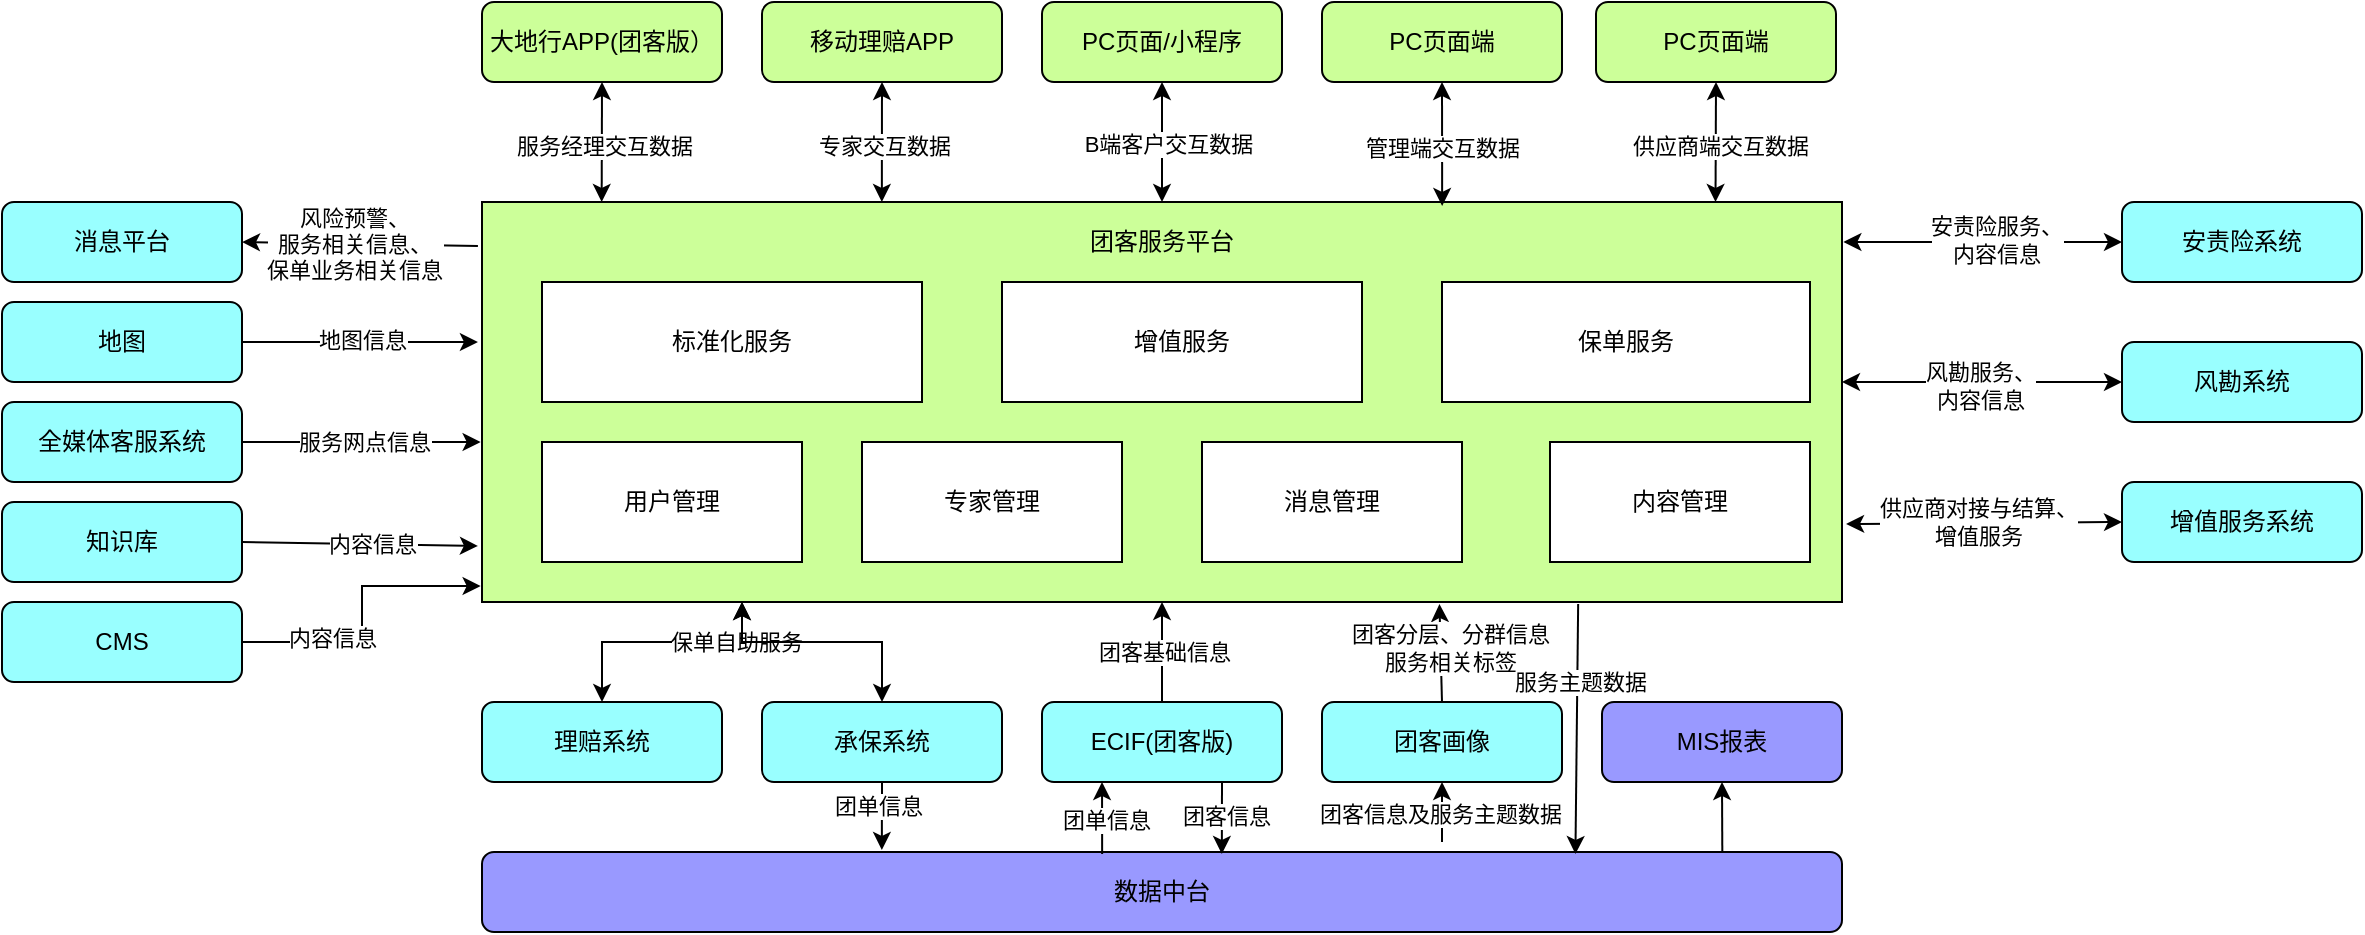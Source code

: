 <mxfile version="22.0.4" type="github">
  <diagram name="第 1 页" id="ocIofcMUBV1rS0fsKxsh">
    <mxGraphModel dx="1966" dy="545" grid="1" gridSize="10" guides="1" tooltips="1" connect="1" arrows="1" fold="1" page="1" pageScale="1" pageWidth="827" pageHeight="1169" math="0" shadow="0">
      <root>
        <mxCell id="0" />
        <mxCell id="1" parent="0" />
        <mxCell id="wwJD5AUUlx02HmQ3X0tN-1" value="" style="rounded=0;whiteSpace=wrap;html=1;fillColor=#CCFF99;" parent="1" vertex="1">
          <mxGeometry x="-120" y="240" width="680" height="200" as="geometry" />
        </mxCell>
        <mxCell id="wwJD5AUUlx02HmQ3X0tN-3" value="移动理赔APP" style="rounded=1;whiteSpace=wrap;html=1;fillColor=#CCFF99;" parent="1" vertex="1">
          <mxGeometry x="20" y="140" width="120" height="40" as="geometry" />
        </mxCell>
        <mxCell id="wwJD5AUUlx02HmQ3X0tN-4" value="PC页面/小程序" style="rounded=1;whiteSpace=wrap;html=1;fillColor=#CCFF99;" parent="1" vertex="1">
          <mxGeometry x="160" y="140" width="120" height="40" as="geometry" />
        </mxCell>
        <mxCell id="wwJD5AUUlx02HmQ3X0tN-5" value="PC页面端" style="rounded=1;whiteSpace=wrap;html=1;fillColor=#CCFF99;" parent="1" vertex="1">
          <mxGeometry x="300" y="140" width="120" height="40" as="geometry" />
        </mxCell>
        <mxCell id="wwJD5AUUlx02HmQ3X0tN-6" value="PC页面端" style="rounded=1;whiteSpace=wrap;html=1;fillColor=#CCFF99;" parent="1" vertex="1">
          <mxGeometry x="437" y="140" width="120" height="40" as="geometry" />
        </mxCell>
        <mxCell id="wwJD5AUUlx02HmQ3X0tN-7" value="" style="endArrow=classic;startArrow=classic;html=1;rounded=0;entryX=0.5;entryY=1;entryDx=0;entryDy=0;exitX=0.088;exitY=0;exitDx=0;exitDy=0;exitPerimeter=0;" parent="1" source="wwJD5AUUlx02HmQ3X0tN-1" target="wwJD5AUUlx02HmQ3X0tN-2" edge="1">
          <mxGeometry width="50" height="50" relative="1" as="geometry">
            <mxPoint x="-80" y="210" as="sourcePoint" />
            <mxPoint x="-30" y="160" as="targetPoint" />
          </mxGeometry>
        </mxCell>
        <mxCell id="wwJD5AUUlx02HmQ3X0tN-8" value="服务经理交互数据" style="edgeLabel;html=1;align=center;verticalAlign=middle;resizable=0;points=[];" parent="wwJD5AUUlx02HmQ3X0tN-7" vertex="1" connectable="0">
          <mxGeometry x="-0.06" y="-1" relative="1" as="geometry">
            <mxPoint as="offset" />
          </mxGeometry>
        </mxCell>
        <mxCell id="wwJD5AUUlx02HmQ3X0tN-9" value="" style="endArrow=classic;startArrow=classic;html=1;rounded=0;entryX=0.5;entryY=1;entryDx=0;entryDy=0;exitX=0.294;exitY=0;exitDx=0;exitDy=0;exitPerimeter=0;" parent="1" source="wwJD5AUUlx02HmQ3X0tN-1" target="wwJD5AUUlx02HmQ3X0tN-3" edge="1">
          <mxGeometry width="50" height="50" relative="1" as="geometry">
            <mxPoint x="50" y="220" as="sourcePoint" />
            <mxPoint x="100" y="170" as="targetPoint" />
          </mxGeometry>
        </mxCell>
        <mxCell id="wwJD5AUUlx02HmQ3X0tN-10" value="专家交互数据" style="edgeLabel;html=1;align=center;verticalAlign=middle;resizable=0;points=[];" parent="wwJD5AUUlx02HmQ3X0tN-9" vertex="1" connectable="0">
          <mxGeometry x="-0.06" y="-1" relative="1" as="geometry">
            <mxPoint as="offset" />
          </mxGeometry>
        </mxCell>
        <mxCell id="wwJD5AUUlx02HmQ3X0tN-11" value="" style="endArrow=classic;startArrow=classic;html=1;rounded=0;exitX=0.5;exitY=0;exitDx=0;exitDy=0;entryX=0.5;entryY=1;entryDx=0;entryDy=0;" parent="1" source="wwJD5AUUlx02HmQ3X0tN-1" target="wwJD5AUUlx02HmQ3X0tN-4" edge="1">
          <mxGeometry width="50" height="50" relative="1" as="geometry">
            <mxPoint x="170" y="190" as="sourcePoint" />
            <mxPoint x="220" y="190" as="targetPoint" />
          </mxGeometry>
        </mxCell>
        <mxCell id="wwJD5AUUlx02HmQ3X0tN-12" value="B端客户交互数据" style="edgeLabel;html=1;align=center;verticalAlign=middle;resizable=0;points=[];" parent="wwJD5AUUlx02HmQ3X0tN-11" vertex="1" connectable="0">
          <mxGeometry x="-0.04" y="-3" relative="1" as="geometry">
            <mxPoint as="offset" />
          </mxGeometry>
        </mxCell>
        <mxCell id="wwJD5AUUlx02HmQ3X0tN-13" value="" style="endArrow=classic;startArrow=classic;html=1;rounded=0;entryX=0.5;entryY=1;entryDx=0;entryDy=0;exitX=0.706;exitY=0.01;exitDx=0;exitDy=0;exitPerimeter=0;" parent="1" source="wwJD5AUUlx02HmQ3X0tN-1" target="wwJD5AUUlx02HmQ3X0tN-5" edge="1">
          <mxGeometry width="50" height="50" relative="1" as="geometry">
            <mxPoint x="320" y="230" as="sourcePoint" />
            <mxPoint x="370" y="180" as="targetPoint" />
          </mxGeometry>
        </mxCell>
        <mxCell id="wwJD5AUUlx02HmQ3X0tN-14" value="管理端交互数据" style="edgeLabel;html=1;align=center;verticalAlign=middle;resizable=0;points=[];" parent="wwJD5AUUlx02HmQ3X0tN-13" vertex="1" connectable="0">
          <mxGeometry x="-0.059" relative="1" as="geometry">
            <mxPoint as="offset" />
          </mxGeometry>
        </mxCell>
        <mxCell id="wwJD5AUUlx02HmQ3X0tN-15" value="" style="endArrow=classic;startArrow=classic;html=1;rounded=0;entryX=0.5;entryY=1;entryDx=0;entryDy=0;exitX=0.907;exitY=0;exitDx=0;exitDy=0;exitPerimeter=0;" parent="1" source="wwJD5AUUlx02HmQ3X0tN-1" target="wwJD5AUUlx02HmQ3X0tN-6" edge="1">
          <mxGeometry width="50" height="50" relative="1" as="geometry">
            <mxPoint x="460" y="200" as="sourcePoint" />
            <mxPoint x="510" y="150" as="targetPoint" />
          </mxGeometry>
        </mxCell>
        <mxCell id="wwJD5AUUlx02HmQ3X0tN-16" value="供应商端交互数据" style="edgeLabel;html=1;align=center;verticalAlign=middle;resizable=0;points=[];" parent="wwJD5AUUlx02HmQ3X0tN-15" vertex="1" connectable="0">
          <mxGeometry x="-0.06" y="-2" relative="1" as="geometry">
            <mxPoint as="offset" />
          </mxGeometry>
        </mxCell>
        <mxCell id="wwJD5AUUlx02HmQ3X0tN-18" value="消息平台" style="rounded=1;whiteSpace=wrap;html=1;fillColor=#99FFFF;" parent="1" vertex="1">
          <mxGeometry x="-360" y="240" width="120" height="40" as="geometry" />
        </mxCell>
        <mxCell id="wwJD5AUUlx02HmQ3X0tN-19" value="地图" style="rounded=1;whiteSpace=wrap;html=1;fillColor=#99FFFF;" parent="1" vertex="1">
          <mxGeometry x="-360" y="290" width="120" height="40" as="geometry" />
        </mxCell>
        <mxCell id="wwJD5AUUlx02HmQ3X0tN-20" value="知识库" style="rounded=1;whiteSpace=wrap;html=1;fillColor=#99FFFF;" parent="1" vertex="1">
          <mxGeometry x="-360" y="390" width="120" height="40" as="geometry" />
        </mxCell>
        <mxCell id="wwJD5AUUlx02HmQ3X0tN-21" value="安责险系统" style="rounded=1;whiteSpace=wrap;html=1;fillColor=#99FFFF;" parent="1" vertex="1">
          <mxGeometry x="700" y="240" width="120" height="40" as="geometry" />
        </mxCell>
        <mxCell id="wwJD5AUUlx02HmQ3X0tN-22" value="风勘系统" style="rounded=1;whiteSpace=wrap;html=1;fillColor=#99FFFF;" parent="1" vertex="1">
          <mxGeometry x="700" y="310" width="120" height="40" as="geometry" />
        </mxCell>
        <mxCell id="wwJD5AUUlx02HmQ3X0tN-23" value="增值服务系统" style="rounded=1;whiteSpace=wrap;html=1;fillColor=#99FFFF;" parent="1" vertex="1">
          <mxGeometry x="700" y="380" width="120" height="40" as="geometry" />
        </mxCell>
        <mxCell id="wwJD5AUUlx02HmQ3X0tN-24" value="" style="endArrow=classic;html=1;rounded=0;exitX=-0.003;exitY=0.11;exitDx=0;exitDy=0;exitPerimeter=0;entryX=1;entryY=0.5;entryDx=0;entryDy=0;" parent="1" source="wwJD5AUUlx02HmQ3X0tN-1" target="wwJD5AUUlx02HmQ3X0tN-18" edge="1">
          <mxGeometry width="50" height="50" relative="1" as="geometry">
            <mxPoint x="-220" y="210" as="sourcePoint" />
            <mxPoint x="-170" y="160" as="targetPoint" />
          </mxGeometry>
        </mxCell>
        <mxCell id="wwJD5AUUlx02HmQ3X0tN-25" value="风险预警、&lt;br&gt;服务相关信息、&lt;br&gt;保单业务相关信息" style="edgeLabel;html=1;align=center;verticalAlign=middle;resizable=0;points=[];" parent="wwJD5AUUlx02HmQ3X0tN-24" vertex="1" connectable="0">
          <mxGeometry x="0.058" relative="1" as="geometry">
            <mxPoint as="offset" />
          </mxGeometry>
        </mxCell>
        <mxCell id="wwJD5AUUlx02HmQ3X0tN-26" value="" style="endArrow=classic;html=1;rounded=0;exitX=1;exitY=0.5;exitDx=0;exitDy=0;entryX=-0.003;entryY=0.35;entryDx=0;entryDy=0;entryPerimeter=0;" parent="1" source="wwJD5AUUlx02HmQ3X0tN-19" target="wwJD5AUUlx02HmQ3X0tN-1" edge="1">
          <mxGeometry width="50" height="50" relative="1" as="geometry">
            <mxPoint x="-170" y="380" as="sourcePoint" />
            <mxPoint x="-120" y="330" as="targetPoint" />
          </mxGeometry>
        </mxCell>
        <mxCell id="wwJD5AUUlx02HmQ3X0tN-27" value="地图信息" style="edgeLabel;html=1;align=center;verticalAlign=middle;resizable=0;points=[];" parent="wwJD5AUUlx02HmQ3X0tN-26" vertex="1" connectable="0">
          <mxGeometry x="0.171" y="1" relative="1" as="geometry">
            <mxPoint x="-9" as="offset" />
          </mxGeometry>
        </mxCell>
        <mxCell id="wwJD5AUUlx02HmQ3X0tN-28" value="" style="endArrow=classic;html=1;rounded=0;exitX=1;exitY=0.5;exitDx=0;exitDy=0;entryX=-0.003;entryY=0.86;entryDx=0;entryDy=0;entryPerimeter=0;" parent="1" source="wwJD5AUUlx02HmQ3X0tN-20" target="wwJD5AUUlx02HmQ3X0tN-1" edge="1">
          <mxGeometry width="50" height="50" relative="1" as="geometry">
            <mxPoint x="-220" y="510" as="sourcePoint" />
            <mxPoint x="-140" y="460" as="targetPoint" />
          </mxGeometry>
        </mxCell>
        <mxCell id="wwJD5AUUlx02HmQ3X0tN-29" value="内容信息" style="edgeLabel;html=1;align=center;verticalAlign=middle;resizable=0;points=[];" parent="wwJD5AUUlx02HmQ3X0tN-28" vertex="1" connectable="0">
          <mxGeometry x="0.096" relative="1" as="geometry">
            <mxPoint as="offset" />
          </mxGeometry>
        </mxCell>
        <mxCell id="wwJD5AUUlx02HmQ3X0tN-30" value="" style="endArrow=classic;startArrow=classic;html=1;rounded=0;exitX=1.001;exitY=0.1;exitDx=0;exitDy=0;exitPerimeter=0;entryX=0;entryY=0.5;entryDx=0;entryDy=0;" parent="1" source="wwJD5AUUlx02HmQ3X0tN-1" target="wwJD5AUUlx02HmQ3X0tN-21" edge="1">
          <mxGeometry width="50" height="50" relative="1" as="geometry">
            <mxPoint x="590" y="360" as="sourcePoint" />
            <mxPoint x="640" y="310" as="targetPoint" />
          </mxGeometry>
        </mxCell>
        <mxCell id="wwJD5AUUlx02HmQ3X0tN-31" value="安责险服务、&lt;br&gt;内容信息" style="edgeLabel;html=1;align=center;verticalAlign=middle;resizable=0;points=[];" parent="wwJD5AUUlx02HmQ3X0tN-30" vertex="1" connectable="0">
          <mxGeometry x="0.094" y="1" relative="1" as="geometry">
            <mxPoint as="offset" />
          </mxGeometry>
        </mxCell>
        <mxCell id="wwJD5AUUlx02HmQ3X0tN-32" value="" style="endArrow=classic;startArrow=classic;html=1;rounded=0;entryX=0;entryY=0.5;entryDx=0;entryDy=0;" parent="1" target="wwJD5AUUlx02HmQ3X0tN-22" edge="1">
          <mxGeometry width="50" height="50" relative="1" as="geometry">
            <mxPoint x="560" y="330" as="sourcePoint" />
            <mxPoint x="620" y="530" as="targetPoint" />
          </mxGeometry>
        </mxCell>
        <mxCell id="wwJD5AUUlx02HmQ3X0tN-33" value="风勘服务、&lt;br&gt;内容信息" style="edgeLabel;html=1;align=center;verticalAlign=middle;resizable=0;points=[];" parent="wwJD5AUUlx02HmQ3X0tN-32" vertex="1" connectable="0">
          <mxGeometry x="-0.014" y="-2" relative="1" as="geometry">
            <mxPoint as="offset" />
          </mxGeometry>
        </mxCell>
        <mxCell id="wwJD5AUUlx02HmQ3X0tN-35" value="" style="endArrow=classic;startArrow=classic;html=1;rounded=0;exitX=1.003;exitY=0.805;exitDx=0;exitDy=0;exitPerimeter=0;entryX=0;entryY=0.5;entryDx=0;entryDy=0;" parent="1" source="wwJD5AUUlx02HmQ3X0tN-1" target="wwJD5AUUlx02HmQ3X0tN-23" edge="1">
          <mxGeometry width="50" height="50" relative="1" as="geometry">
            <mxPoint x="650" y="540" as="sourcePoint" />
            <mxPoint x="700" y="490" as="targetPoint" />
          </mxGeometry>
        </mxCell>
        <mxCell id="wwJD5AUUlx02HmQ3X0tN-36" value="供应商对接与结算、&lt;br&gt;增值服务" style="edgeLabel;html=1;align=center;verticalAlign=middle;resizable=0;points=[];" parent="wwJD5AUUlx02HmQ3X0tN-35" vertex="1" connectable="0">
          <mxGeometry x="-0.044" y="1" relative="1" as="geometry">
            <mxPoint as="offset" />
          </mxGeometry>
        </mxCell>
        <mxCell id="wwJD5AUUlx02HmQ3X0tN-37" value="承保系统" style="rounded=1;whiteSpace=wrap;html=1;fillColor=#99FFFF;" parent="1" vertex="1">
          <mxGeometry x="20" y="490" width="120" height="40" as="geometry" />
        </mxCell>
        <mxCell id="wwJD5AUUlx02HmQ3X0tN-38" value="" style="endArrow=classic;startArrow=classic;html=1;rounded=0;exitX=0.5;exitY=0;exitDx=0;exitDy=0;" parent="1" source="2LCk9GFGM4jEmPT37oxs-4" edge="1">
          <mxGeometry width="50" height="50" relative="1" as="geometry">
            <mxPoint x="-200" y="560" as="sourcePoint" />
            <mxPoint x="10" y="440" as="targetPoint" />
            <Array as="points">
              <mxPoint x="-60" y="460" />
              <mxPoint x="10" y="460" />
            </Array>
          </mxGeometry>
        </mxCell>
        <mxCell id="wwJD5AUUlx02HmQ3X0tN-39" value="保单自助服务" style="edgeLabel;html=1;align=center;verticalAlign=middle;resizable=0;points=[];" parent="wwJD5AUUlx02HmQ3X0tN-38" vertex="1" connectable="0">
          <mxGeometry x="0.195" y="-2" relative="1" as="geometry">
            <mxPoint x="25" y="-2" as="offset" />
          </mxGeometry>
        </mxCell>
        <mxCell id="wwJD5AUUlx02HmQ3X0tN-41" value="ECIF(团客版)" style="rounded=1;whiteSpace=wrap;html=1;fillColor=#99FFFF;" parent="1" vertex="1">
          <mxGeometry x="160" y="490" width="120" height="40" as="geometry" />
        </mxCell>
        <mxCell id="wwJD5AUUlx02HmQ3X0tN-42" value="" style="endArrow=classic;html=1;rounded=0;exitX=0.5;exitY=0;exitDx=0;exitDy=0;entryX=0.5;entryY=1;entryDx=0;entryDy=0;" parent="1" source="wwJD5AUUlx02HmQ3X0tN-41" target="wwJD5AUUlx02HmQ3X0tN-1" edge="1">
          <mxGeometry width="50" height="50" relative="1" as="geometry">
            <mxPoint x="100" y="510" as="sourcePoint" />
            <mxPoint x="110" y="440" as="targetPoint" />
          </mxGeometry>
        </mxCell>
        <mxCell id="wwJD5AUUlx02HmQ3X0tN-43" value="团客基础信息" style="edgeLabel;html=1;align=center;verticalAlign=middle;resizable=0;points=[];" parent="wwJD5AUUlx02HmQ3X0tN-42" vertex="1" connectable="0">
          <mxGeometry x="0.016" y="-1" relative="1" as="geometry">
            <mxPoint as="offset" />
          </mxGeometry>
        </mxCell>
        <mxCell id="wwJD5AUUlx02HmQ3X0tN-44" value="团客画像" style="rounded=1;whiteSpace=wrap;html=1;fillColor=#99FFFF;" parent="1" vertex="1">
          <mxGeometry x="300" y="490" width="120" height="40" as="geometry" />
        </mxCell>
        <mxCell id="wwJD5AUUlx02HmQ3X0tN-45" value="" style="endArrow=classic;html=1;rounded=0;exitX=0.5;exitY=0;exitDx=0;exitDy=0;entryX=0.704;entryY=1.005;entryDx=0;entryDy=0;entryPerimeter=0;" parent="1" source="wwJD5AUUlx02HmQ3X0tN-44" target="wwJD5AUUlx02HmQ3X0tN-1" edge="1">
          <mxGeometry width="50" height="50" relative="1" as="geometry">
            <mxPoint x="260" y="630" as="sourcePoint" />
            <mxPoint x="310" y="580" as="targetPoint" />
          </mxGeometry>
        </mxCell>
        <mxCell id="wwJD5AUUlx02HmQ3X0tN-46" value="团客分层、分群信息&lt;br&gt;服务相关标签" style="edgeLabel;html=1;align=center;verticalAlign=middle;resizable=0;points=[];" parent="wwJD5AUUlx02HmQ3X0tN-45" vertex="1" connectable="0">
          <mxGeometry x="0.102" y="-4" relative="1" as="geometry">
            <mxPoint as="offset" />
          </mxGeometry>
        </mxCell>
        <mxCell id="wwJD5AUUlx02HmQ3X0tN-47" value="MIS报表" style="rounded=1;whiteSpace=wrap;html=1;fillColor=#9999FF;" parent="1" vertex="1">
          <mxGeometry x="440" y="490" width="120" height="40" as="geometry" />
        </mxCell>
        <mxCell id="wwJD5AUUlx02HmQ3X0tN-49" value="数据中台" style="rounded=1;whiteSpace=wrap;html=1;fillColor=#9999FF;" parent="1" vertex="1">
          <mxGeometry x="-120" y="565" width="680" height="40" as="geometry" />
        </mxCell>
        <mxCell id="wwJD5AUUlx02HmQ3X0tN-52" value="" style="endArrow=classic;html=1;rounded=0;exitX=0.806;exitY=1.005;exitDx=0;exitDy=0;exitPerimeter=0;entryX=0.804;entryY=0.025;entryDx=0;entryDy=0;entryPerimeter=0;" parent="1" source="wwJD5AUUlx02HmQ3X0tN-1" target="wwJD5AUUlx02HmQ3X0tN-49" edge="1">
          <mxGeometry width="50" height="50" relative="1" as="geometry">
            <mxPoint x="170" y="660" as="sourcePoint" />
            <mxPoint x="420" y="560" as="targetPoint" />
          </mxGeometry>
        </mxCell>
        <mxCell id="wwJD5AUUlx02HmQ3X0tN-53" value="服务主题数据" style="edgeLabel;html=1;align=center;verticalAlign=middle;resizable=0;points=[];" parent="wwJD5AUUlx02HmQ3X0tN-52" vertex="1" connectable="0">
          <mxGeometry x="-0.475" y="1" relative="1" as="geometry">
            <mxPoint y="6" as="offset" />
          </mxGeometry>
        </mxCell>
        <mxCell id="wwJD5AUUlx02HmQ3X0tN-54" value="" style="endArrow=classic;html=1;rounded=0;entryX=0.5;entryY=1;entryDx=0;entryDy=0;exitX=0.912;exitY=0;exitDx=0;exitDy=0;exitPerimeter=0;" parent="1" source="wwJD5AUUlx02HmQ3X0tN-49" target="wwJD5AUUlx02HmQ3X0tN-47" edge="1">
          <mxGeometry width="50" height="50" relative="1" as="geometry">
            <mxPoint x="500" y="560" as="sourcePoint" />
            <mxPoint x="560" y="640" as="targetPoint" />
          </mxGeometry>
        </mxCell>
        <mxCell id="wwJD5AUUlx02HmQ3X0tN-58" value="" style="endArrow=classic;html=1;rounded=0;exitX=0.5;exitY=1;exitDx=0;exitDy=0;entryX=0.294;entryY=-0.025;entryDx=0;entryDy=0;entryPerimeter=0;" parent="1" source="wwJD5AUUlx02HmQ3X0tN-37" target="wwJD5AUUlx02HmQ3X0tN-49" edge="1">
          <mxGeometry width="50" height="50" relative="1" as="geometry">
            <mxPoint x="-220" y="570" as="sourcePoint" />
            <mxPoint x="-170" y="520" as="targetPoint" />
          </mxGeometry>
        </mxCell>
        <mxCell id="wwJD5AUUlx02HmQ3X0tN-59" value="团单信息" style="edgeLabel;html=1;align=center;verticalAlign=middle;resizable=0;points=[];" parent="wwJD5AUUlx02HmQ3X0tN-58" vertex="1" connectable="0">
          <mxGeometry x="-0.297" y="-2" relative="1" as="geometry">
            <mxPoint as="offset" />
          </mxGeometry>
        </mxCell>
        <mxCell id="wwJD5AUUlx02HmQ3X0tN-60" value="" style="endArrow=classic;html=1;rounded=0;exitX=0.456;exitY=0.025;exitDx=0;exitDy=0;exitPerimeter=0;entryX=0.25;entryY=1;entryDx=0;entryDy=0;" parent="1" source="wwJD5AUUlx02HmQ3X0tN-49" target="wwJD5AUUlx02HmQ3X0tN-41" edge="1">
          <mxGeometry width="50" height="50" relative="1" as="geometry">
            <mxPoint x="70" y="690" as="sourcePoint" />
            <mxPoint x="110" y="540" as="targetPoint" />
          </mxGeometry>
        </mxCell>
        <mxCell id="wwJD5AUUlx02HmQ3X0tN-63" value="团单信息" style="edgeLabel;html=1;align=center;verticalAlign=middle;resizable=0;points=[];" parent="wwJD5AUUlx02HmQ3X0tN-60" vertex="1" connectable="0">
          <mxGeometry x="-0.031" y="-2" relative="1" as="geometry">
            <mxPoint as="offset" />
          </mxGeometry>
        </mxCell>
        <mxCell id="wwJD5AUUlx02HmQ3X0tN-61" value="" style="endArrow=classic;html=1;rounded=0;entryX=0.5;entryY=1;entryDx=0;entryDy=0;" parent="1" target="wwJD5AUUlx02HmQ3X0tN-44" edge="1">
          <mxGeometry width="50" height="50" relative="1" as="geometry">
            <mxPoint x="360" y="560" as="sourcePoint" />
            <mxPoint x="250" y="510" as="targetPoint" />
          </mxGeometry>
        </mxCell>
        <mxCell id="wwJD5AUUlx02HmQ3X0tN-62" value="团客信息及服务主题数据" style="edgeLabel;html=1;align=center;verticalAlign=middle;resizable=0;points=[];" parent="wwJD5AUUlx02HmQ3X0tN-61" vertex="1" connectable="0">
          <mxGeometry x="-0.056" y="1" relative="1" as="geometry">
            <mxPoint as="offset" />
          </mxGeometry>
        </mxCell>
        <mxCell id="wwJD5AUUlx02HmQ3X0tN-64" value="全媒体客服系统" style="rounded=1;whiteSpace=wrap;html=1;fillColor=#99FFFF;" parent="1" vertex="1">
          <mxGeometry x="-360" y="340" width="120" height="40" as="geometry" />
        </mxCell>
        <mxCell id="wwJD5AUUlx02HmQ3X0tN-65" value="" style="endArrow=classic;html=1;rounded=0;exitX=1;exitY=0.5;exitDx=0;exitDy=0;entryX=-0.001;entryY=0.6;entryDx=0;entryDy=0;entryPerimeter=0;" parent="1" source="wwJD5AUUlx02HmQ3X0tN-64" target="wwJD5AUUlx02HmQ3X0tN-1" edge="1">
          <mxGeometry width="50" height="50" relative="1" as="geometry">
            <mxPoint x="-220" y="600" as="sourcePoint" />
            <mxPoint x="-170" y="550" as="targetPoint" />
          </mxGeometry>
        </mxCell>
        <mxCell id="wwJD5AUUlx02HmQ3X0tN-67" value="服务网点信息" style="edgeLabel;html=1;align=center;verticalAlign=middle;resizable=0;points=[];" parent="wwJD5AUUlx02HmQ3X0tN-65" vertex="1" connectable="0">
          <mxGeometry x="0.017" relative="1" as="geometry">
            <mxPoint as="offset" />
          </mxGeometry>
        </mxCell>
        <mxCell id="wwJD5AUUlx02HmQ3X0tN-68" value="标准化服务" style="rounded=0;whiteSpace=wrap;html=1;" parent="1" vertex="1">
          <mxGeometry x="-90" y="280" width="190" height="60" as="geometry" />
        </mxCell>
        <mxCell id="wwJD5AUUlx02HmQ3X0tN-72" value="用户管理" style="rounded=0;whiteSpace=wrap;html=1;" parent="1" vertex="1">
          <mxGeometry x="-90" y="360" width="130" height="60" as="geometry" />
        </mxCell>
        <mxCell id="wwJD5AUUlx02HmQ3X0tN-73" value="专家管理" style="rounded=0;whiteSpace=wrap;html=1;" parent="1" vertex="1">
          <mxGeometry x="70" y="360" width="130" height="60" as="geometry" />
        </mxCell>
        <mxCell id="wwJD5AUUlx02HmQ3X0tN-74" value="消息管理" style="rounded=0;whiteSpace=wrap;html=1;" parent="1" vertex="1">
          <mxGeometry x="240" y="360" width="130" height="60" as="geometry" />
        </mxCell>
        <mxCell id="wwJD5AUUlx02HmQ3X0tN-76" value="增值服务" style="rounded=0;whiteSpace=wrap;html=1;" parent="1" vertex="1">
          <mxGeometry x="140" y="280" width="180" height="60" as="geometry" />
        </mxCell>
        <mxCell id="wwJD5AUUlx02HmQ3X0tN-77" value="保单服务" style="rounded=0;whiteSpace=wrap;html=1;" parent="1" vertex="1">
          <mxGeometry x="360" y="280" width="184" height="60" as="geometry" />
        </mxCell>
        <mxCell id="wwJD5AUUlx02HmQ3X0tN-78" value="内容管理" style="rounded=0;whiteSpace=wrap;html=1;" parent="1" vertex="1">
          <mxGeometry x="414" y="360" width="130" height="60" as="geometry" />
        </mxCell>
        <mxCell id="wwJD5AUUlx02HmQ3X0tN-81" value="团客服务平台" style="text;html=1;strokeColor=none;fillColor=none;align=center;verticalAlign=middle;whiteSpace=wrap;rounded=0;" parent="1" vertex="1">
          <mxGeometry x="160" y="245" width="120" height="30" as="geometry" />
        </mxCell>
        <mxCell id="wwJD5AUUlx02HmQ3X0tN-82" value="" style="endArrow=classic;html=1;rounded=0;exitX=0.75;exitY=1;exitDx=0;exitDy=0;entryX=0.544;entryY=0.025;entryDx=0;entryDy=0;entryPerimeter=0;" parent="1" source="wwJD5AUUlx02HmQ3X0tN-41" target="wwJD5AUUlx02HmQ3X0tN-49" edge="1">
          <mxGeometry width="50" height="50" relative="1" as="geometry">
            <mxPoint x="-230" y="630" as="sourcePoint" />
            <mxPoint x="-180" y="580" as="targetPoint" />
          </mxGeometry>
        </mxCell>
        <mxCell id="wwJD5AUUlx02HmQ3X0tN-83" value="团客信息" style="edgeLabel;html=1;align=center;verticalAlign=middle;resizable=0;points=[];" parent="wwJD5AUUlx02HmQ3X0tN-82" vertex="1" connectable="0">
          <mxGeometry x="-0.084" y="2" relative="1" as="geometry">
            <mxPoint as="offset" />
          </mxGeometry>
        </mxCell>
        <mxCell id="wwJD5AUUlx02HmQ3X0tN-2" value="大地行APP(团客版）" style="rounded=1;whiteSpace=wrap;html=1;fillColor=#CCFF99;" parent="1" vertex="1">
          <mxGeometry x="-120" y="140" width="120" height="40" as="geometry" />
        </mxCell>
        <mxCell id="2LCk9GFGM4jEmPT37oxs-1" value="CMS" style="rounded=1;whiteSpace=wrap;html=1;fillColor=#99FFFF;" vertex="1" parent="1">
          <mxGeometry x="-360" y="440" width="120" height="40" as="geometry" />
        </mxCell>
        <mxCell id="2LCk9GFGM4jEmPT37oxs-2" value="" style="endArrow=classic;html=1;rounded=0;exitX=1;exitY=0.5;exitDx=0;exitDy=0;entryX=-0.001;entryY=0.96;entryDx=0;entryDy=0;entryPerimeter=0;" edge="1" parent="1" source="2LCk9GFGM4jEmPT37oxs-1" target="wwJD5AUUlx02HmQ3X0tN-1">
          <mxGeometry width="50" height="50" relative="1" as="geometry">
            <mxPoint x="-210" y="550" as="sourcePoint" />
            <mxPoint x="-160" y="500" as="targetPoint" />
            <Array as="points">
              <mxPoint x="-180" y="460" />
              <mxPoint x="-180" y="432" />
            </Array>
          </mxGeometry>
        </mxCell>
        <mxCell id="2LCk9GFGM4jEmPT37oxs-3" value="内容信息" style="edgeLabel;html=1;align=center;verticalAlign=middle;resizable=0;points=[];" vertex="1" connectable="0" parent="2LCk9GFGM4jEmPT37oxs-2">
          <mxGeometry x="-0.389" y="2" relative="1" as="geometry">
            <mxPoint as="offset" />
          </mxGeometry>
        </mxCell>
        <mxCell id="2LCk9GFGM4jEmPT37oxs-4" value="理赔系统" style="rounded=1;whiteSpace=wrap;html=1;fillColor=#99FFFF;" vertex="1" parent="1">
          <mxGeometry x="-120" y="490" width="120" height="40" as="geometry" />
        </mxCell>
        <mxCell id="2LCk9GFGM4jEmPT37oxs-6" value="" style="endArrow=classic;startArrow=classic;html=1;rounded=0;entryX=0.5;entryY=0;entryDx=0;entryDy=0;" edge="1" parent="1" target="wwJD5AUUlx02HmQ3X0tN-37">
          <mxGeometry width="50" height="50" relative="1" as="geometry">
            <mxPoint x="10" y="440" as="sourcePoint" />
            <mxPoint x="-170" y="490" as="targetPoint" />
            <Array as="points">
              <mxPoint x="10" y="460" />
              <mxPoint x="80" y="460" />
            </Array>
          </mxGeometry>
        </mxCell>
      </root>
    </mxGraphModel>
  </diagram>
</mxfile>
